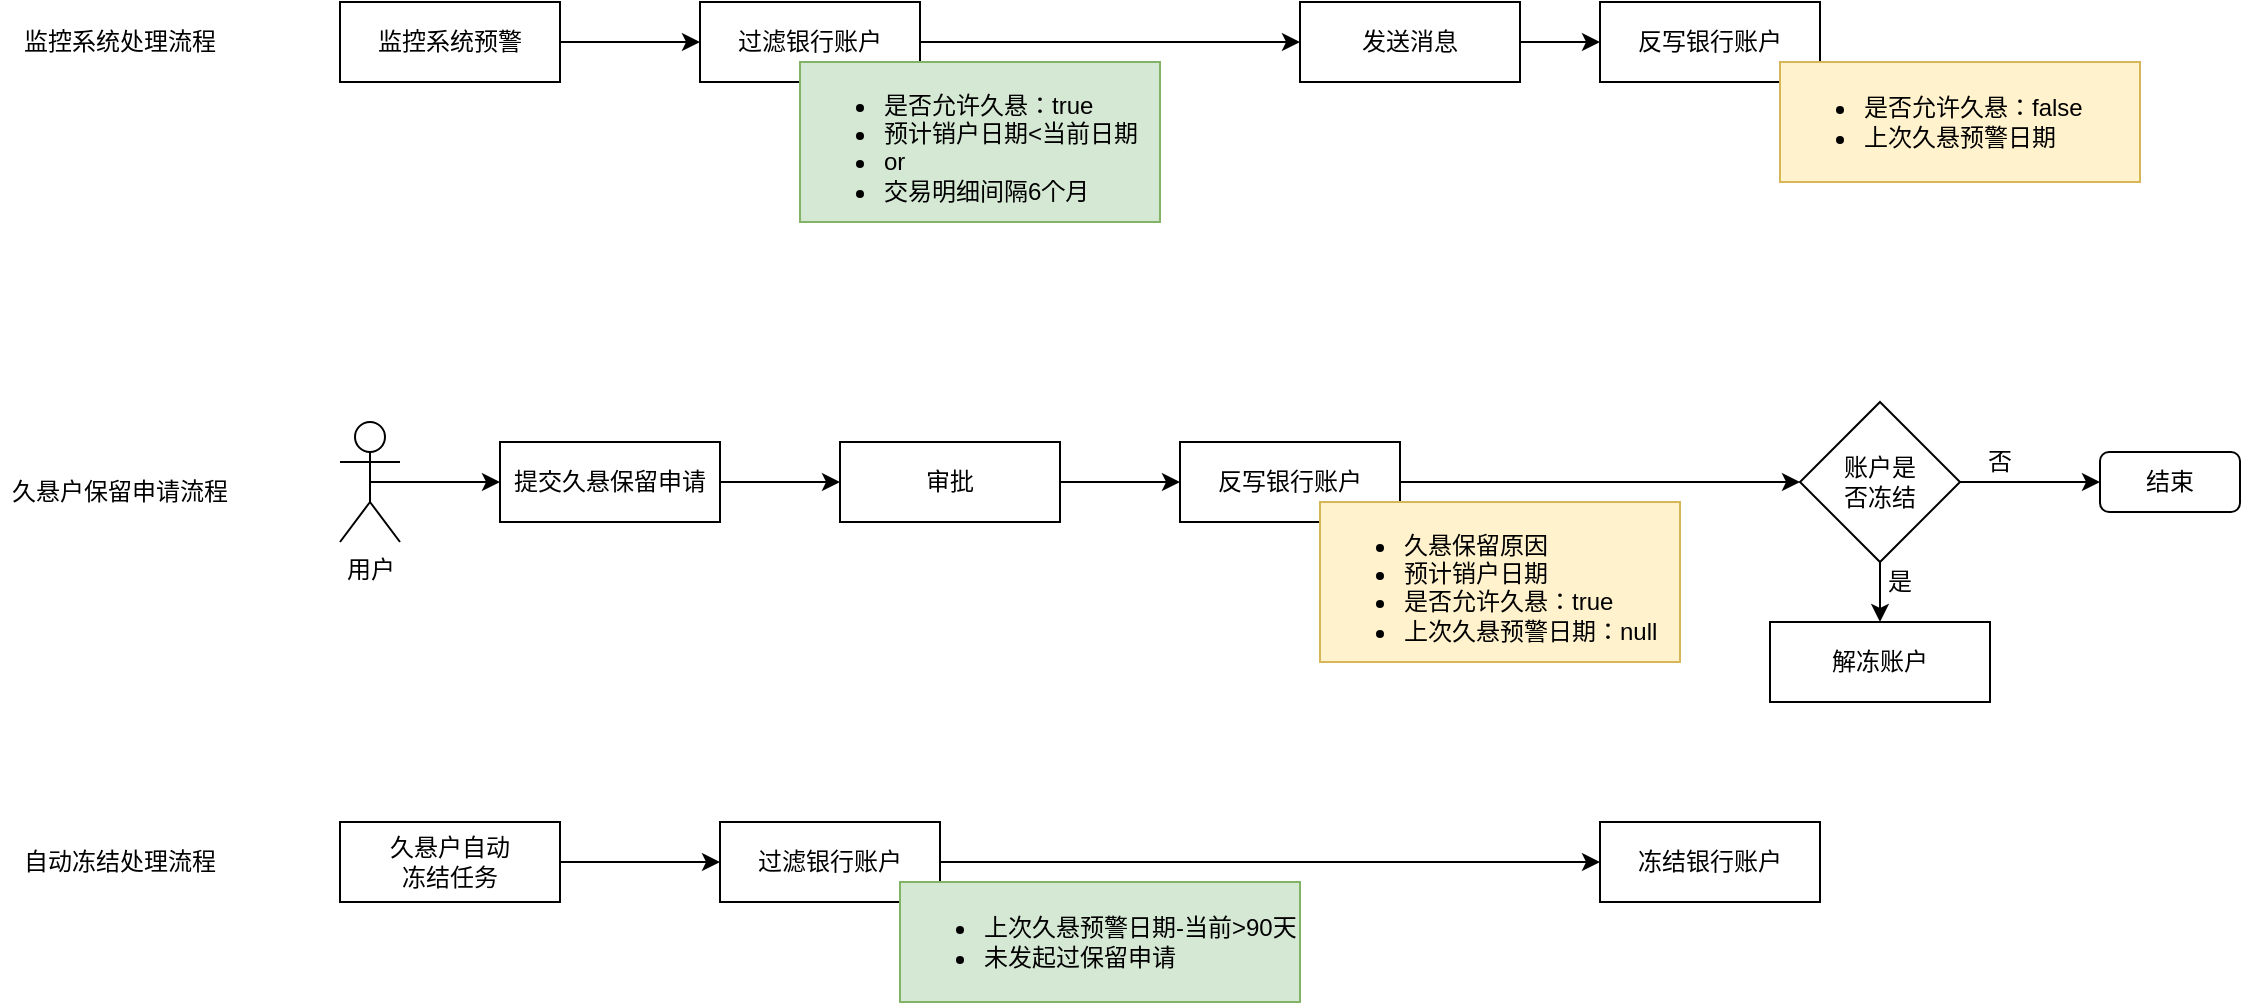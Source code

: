 <mxfile version="20.2.7" type="github">
  <diagram id="j-HlEmfjcot27JiB0SU6" name="第 1 页">
    <mxGraphModel dx="1128" dy="597" grid="1" gridSize="10" guides="1" tooltips="1" connect="1" arrows="1" fold="1" page="1" pageScale="1" pageWidth="1200" pageHeight="1600" math="0" shadow="0">
      <root>
        <mxCell id="0" />
        <mxCell id="1" parent="0" />
        <mxCell id="FO3pdwqt9bGEdR7zpiER-15" style="edgeStyle=orthogonalEdgeStyle;rounded=0;orthogonalLoop=1;jettySize=auto;html=1;" parent="1" source="FO3pdwqt9bGEdR7zpiER-2" target="FO3pdwqt9bGEdR7zpiER-16" edge="1">
          <mxGeometry relative="1" as="geometry">
            <mxPoint x="340" y="150" as="targetPoint" />
          </mxGeometry>
        </mxCell>
        <mxCell id="FO3pdwqt9bGEdR7zpiER-2" value="监控系统预警" style="rounded=0;whiteSpace=wrap;html=1;" parent="1" vertex="1">
          <mxGeometry x="190" y="130" width="110" height="40" as="geometry" />
        </mxCell>
        <mxCell id="FO3pdwqt9bGEdR7zpiER-4" value="反写银行账户" style="rounded=0;whiteSpace=wrap;html=1;" parent="1" vertex="1">
          <mxGeometry x="820" y="130" width="110" height="40" as="geometry" />
        </mxCell>
        <mxCell id="FO3pdwqt9bGEdR7zpiER-5" value="&lt;ul&gt;&lt;li&gt;&lt;span style=&quot;background-color: initial;&quot;&gt;是否允许久悬：false&lt;/span&gt;&lt;br&gt;&lt;/li&gt;&lt;li&gt;上次久悬预警日期&lt;/li&gt;&lt;/ul&gt;" style="text;html=1;whiteSpace=wrap;verticalAlign=middle;overflow=hidden;rounded=0;imageAspect=1;absoluteArcSize=0;noLabel=0;fillColor=#fff2cc;strokeColor=#d6b656;" parent="1" vertex="1">
          <mxGeometry x="910" y="160" width="180" height="60" as="geometry" />
        </mxCell>
        <mxCell id="FO3pdwqt9bGEdR7zpiER-8" style="edgeStyle=orthogonalEdgeStyle;rounded=0;orthogonalLoop=1;jettySize=auto;html=1;exitX=0.5;exitY=0.5;exitDx=0;exitDy=0;exitPerimeter=0;" parent="1" source="FO3pdwqt9bGEdR7zpiER-7" target="FO3pdwqt9bGEdR7zpiER-9" edge="1">
          <mxGeometry relative="1" as="geometry">
            <mxPoint x="370" y="370" as="targetPoint" />
            <Array as="points" />
          </mxGeometry>
        </mxCell>
        <mxCell id="FO3pdwqt9bGEdR7zpiER-7" value="用户" style="shape=umlActor;verticalLabelPosition=bottom;verticalAlign=top;html=1;outlineConnect=0;rounded=0;fillColor=none;" parent="1" vertex="1">
          <mxGeometry x="190" y="340" width="30" height="60" as="geometry" />
        </mxCell>
        <mxCell id="FO3pdwqt9bGEdR7zpiER-10" style="edgeStyle=orthogonalEdgeStyle;rounded=0;orthogonalLoop=1;jettySize=auto;html=1;" parent="1" source="FO3pdwqt9bGEdR7zpiER-9" target="FO3pdwqt9bGEdR7zpiER-11" edge="1">
          <mxGeometry relative="1" as="geometry">
            <mxPoint x="510" y="370.0" as="targetPoint" />
          </mxGeometry>
        </mxCell>
        <mxCell id="FO3pdwqt9bGEdR7zpiER-9" value="提交久悬保留申请" style="rounded=0;whiteSpace=wrap;html=1;" parent="1" vertex="1">
          <mxGeometry x="270" y="350" width="110" height="40" as="geometry" />
        </mxCell>
        <mxCell id="FO3pdwqt9bGEdR7zpiER-12" style="edgeStyle=orthogonalEdgeStyle;rounded=0;orthogonalLoop=1;jettySize=auto;html=1;entryX=0;entryY=0.5;entryDx=0;entryDy=0;" parent="1" source="FO3pdwqt9bGEdR7zpiER-11" target="FO3pdwqt9bGEdR7zpiER-13" edge="1">
          <mxGeometry relative="1" as="geometry">
            <mxPoint x="620" y="370.0" as="targetPoint" />
          </mxGeometry>
        </mxCell>
        <mxCell id="FO3pdwqt9bGEdR7zpiER-11" value="审批" style="rounded=0;whiteSpace=wrap;html=1;" parent="1" vertex="1">
          <mxGeometry x="440" y="350" width="110" height="40" as="geometry" />
        </mxCell>
        <mxCell id="FO3pdwqt9bGEdR7zpiER-27" style="edgeStyle=orthogonalEdgeStyle;rounded=0;orthogonalLoop=1;jettySize=auto;html=1;entryX=0;entryY=0.5;entryDx=0;entryDy=0;" parent="1" source="FO3pdwqt9bGEdR7zpiER-13" target="FO3pdwqt9bGEdR7zpiER-29" edge="1">
          <mxGeometry relative="1" as="geometry">
            <mxPoint x="920" y="370.0" as="targetPoint" />
          </mxGeometry>
        </mxCell>
        <mxCell id="FO3pdwqt9bGEdR7zpiER-13" value="反写银行账户" style="rounded=0;whiteSpace=wrap;html=1;" parent="1" vertex="1">
          <mxGeometry x="610" y="350" width="110" height="40" as="geometry" />
        </mxCell>
        <mxCell id="FO3pdwqt9bGEdR7zpiER-14" value="&lt;ul&gt;&lt;li&gt;久悬保留原因&lt;/li&gt;&lt;li&gt;预计销户日期&lt;/li&gt;&lt;li&gt;是否允许久悬：true&lt;/li&gt;&lt;li&gt;上次久悬预警日期：null&lt;/li&gt;&lt;/ul&gt;" style="text;html=1;whiteSpace=wrap;verticalAlign=middle;overflow=hidden;rounded=0;imageAspect=1;absoluteArcSize=0;noLabel=0;fillColor=#fff2cc;strokeColor=#d6b656;" parent="1" vertex="1">
          <mxGeometry x="680" y="380" width="180" height="80" as="geometry" />
        </mxCell>
        <mxCell id="FO3pdwqt9bGEdR7zpiER-18" style="edgeStyle=orthogonalEdgeStyle;rounded=0;orthogonalLoop=1;jettySize=auto;html=1;" parent="1" source="FO3pdwqt9bGEdR7zpiER-16" edge="1">
          <mxGeometry relative="1" as="geometry">
            <mxPoint x="670" y="150" as="targetPoint" />
          </mxGeometry>
        </mxCell>
        <mxCell id="FO3pdwqt9bGEdR7zpiER-16" value="过滤银行账户" style="rounded=0;whiteSpace=wrap;html=1;" parent="1" vertex="1">
          <mxGeometry x="370" y="130" width="110" height="40" as="geometry" />
        </mxCell>
        <mxCell id="FO3pdwqt9bGEdR7zpiER-17" value="&lt;ul&gt;&lt;li&gt;&lt;span style=&quot;background-color: initial;&quot;&gt;是否允许久悬：true&lt;/span&gt;&lt;br&gt;&lt;/li&gt;&lt;li&gt;预计销户日期&amp;lt;当前日期&lt;br&gt;&lt;/li&gt;&lt;li&gt;or&lt;/li&gt;&lt;li&gt;交易明细间隔6个月&lt;/li&gt;&lt;/ul&gt;" style="text;html=1;whiteSpace=wrap;verticalAlign=middle;overflow=hidden;rounded=0;imageAspect=1;absoluteArcSize=0;noLabel=0;fillColor=#d5e8d4;strokeColor=#82b366;" parent="1" vertex="1">
          <mxGeometry x="420" y="160" width="180" height="80" as="geometry" />
        </mxCell>
        <mxCell id="FO3pdwqt9bGEdR7zpiER-22" style="edgeStyle=orthogonalEdgeStyle;rounded=0;orthogonalLoop=1;jettySize=auto;html=1;" parent="1" source="FO3pdwqt9bGEdR7zpiER-21" edge="1">
          <mxGeometry relative="1" as="geometry">
            <mxPoint x="380" y="560.0" as="targetPoint" />
          </mxGeometry>
        </mxCell>
        <mxCell id="FO3pdwqt9bGEdR7zpiER-21" value="久悬户自动&lt;br&gt;冻结任务" style="rounded=0;whiteSpace=wrap;html=1;" parent="1" vertex="1">
          <mxGeometry x="190" y="540" width="110" height="40" as="geometry" />
        </mxCell>
        <mxCell id="FO3pdwqt9bGEdR7zpiER-25" style="edgeStyle=orthogonalEdgeStyle;rounded=0;orthogonalLoop=1;jettySize=auto;html=1;" parent="1" source="FO3pdwqt9bGEdR7zpiER-23" target="FO3pdwqt9bGEdR7zpiER-26" edge="1">
          <mxGeometry relative="1" as="geometry">
            <mxPoint x="810" y="560.0" as="targetPoint" />
          </mxGeometry>
        </mxCell>
        <mxCell id="FO3pdwqt9bGEdR7zpiER-23" value="过滤银行账户" style="rounded=0;whiteSpace=wrap;html=1;" parent="1" vertex="1">
          <mxGeometry x="380" y="540" width="110" height="40" as="geometry" />
        </mxCell>
        <mxCell id="FO3pdwqt9bGEdR7zpiER-24" value="&lt;ul&gt;&lt;li&gt;上次久悬预警日期-当前&amp;gt;90天&lt;/li&gt;&lt;li&gt;未发起过保留申请&lt;/li&gt;&lt;/ul&gt;" style="text;html=1;whiteSpace=wrap;verticalAlign=middle;overflow=hidden;rounded=0;imageAspect=1;absoluteArcSize=0;noLabel=0;fillColor=#d5e8d4;strokeColor=#82b366;" parent="1" vertex="1">
          <mxGeometry x="470" y="570" width="200" height="60" as="geometry" />
        </mxCell>
        <mxCell id="FO3pdwqt9bGEdR7zpiER-26" value="冻结银行账户" style="rounded=0;whiteSpace=wrap;html=1;" parent="1" vertex="1">
          <mxGeometry x="820" y="540" width="110" height="40" as="geometry" />
        </mxCell>
        <mxCell id="FO3pdwqt9bGEdR7zpiER-31" style="edgeStyle=orthogonalEdgeStyle;rounded=0;orthogonalLoop=1;jettySize=auto;html=1;entryX=0;entryY=0.5;entryDx=0;entryDy=0;" parent="1" source="FO3pdwqt9bGEdR7zpiER-29" target="FO3pdwqt9bGEdR7zpiER-36" edge="1">
          <mxGeometry relative="1" as="geometry">
            <mxPoint x="1050" y="370.0" as="targetPoint" />
          </mxGeometry>
        </mxCell>
        <mxCell id="FO3pdwqt9bGEdR7zpiER-33" style="edgeStyle=orthogonalEdgeStyle;rounded=0;orthogonalLoop=1;jettySize=auto;html=1;" parent="1" source="FO3pdwqt9bGEdR7zpiER-29" target="FO3pdwqt9bGEdR7zpiER-32" edge="1">
          <mxGeometry relative="1" as="geometry" />
        </mxCell>
        <mxCell id="FO3pdwqt9bGEdR7zpiER-29" value="账户是&lt;br&gt;否冻结" style="rhombus;whiteSpace=wrap;html=1;rounded=0;fillColor=none;" parent="1" vertex="1">
          <mxGeometry x="920" y="330" width="80" height="80" as="geometry" />
        </mxCell>
        <mxCell id="FO3pdwqt9bGEdR7zpiER-32" value="解冻账户" style="rounded=0;whiteSpace=wrap;html=1;" parent="1" vertex="1">
          <mxGeometry x="905" y="440" width="110" height="40" as="geometry" />
        </mxCell>
        <mxCell id="FO3pdwqt9bGEdR7zpiER-34" value="是" style="text;html=1;strokeColor=none;fillColor=none;align=center;verticalAlign=middle;whiteSpace=wrap;rounded=0;" parent="1" vertex="1">
          <mxGeometry x="950" y="410" width="40" height="20" as="geometry" />
        </mxCell>
        <mxCell id="FO3pdwqt9bGEdR7zpiER-35" value="否" style="text;html=1;strokeColor=none;fillColor=none;align=center;verticalAlign=middle;whiteSpace=wrap;rounded=0;" parent="1" vertex="1">
          <mxGeometry x="1000" y="350" width="40" height="20" as="geometry" />
        </mxCell>
        <mxCell id="FO3pdwqt9bGEdR7zpiER-36" value="结束" style="rounded=1;whiteSpace=wrap;html=1;fillColor=none;" parent="1" vertex="1">
          <mxGeometry x="1070" y="355" width="70" height="30" as="geometry" />
        </mxCell>
        <mxCell id="FO3pdwqt9bGEdR7zpiER-38" value="久悬户保留申请流程" style="text;html=1;strokeColor=none;fillColor=none;align=center;verticalAlign=middle;whiteSpace=wrap;rounded=0;" parent="1" vertex="1">
          <mxGeometry x="20" y="360" width="120" height="30" as="geometry" />
        </mxCell>
        <mxCell id="FO3pdwqt9bGEdR7zpiER-39" value="监控系统处理流程" style="text;html=1;strokeColor=none;fillColor=none;align=center;verticalAlign=middle;whiteSpace=wrap;rounded=0;" parent="1" vertex="1">
          <mxGeometry x="20" y="135" width="120" height="30" as="geometry" />
        </mxCell>
        <mxCell id="FO3pdwqt9bGEdR7zpiER-40" value="自动冻结处理流程" style="text;html=1;strokeColor=none;fillColor=none;align=center;verticalAlign=middle;whiteSpace=wrap;rounded=0;" parent="1" vertex="1">
          <mxGeometry x="20" y="545" width="120" height="30" as="geometry" />
        </mxCell>
        <mxCell id="e47o_0rbGWFAdw2N45oj-2" value="" style="edgeStyle=orthogonalEdgeStyle;rounded=0;orthogonalLoop=1;jettySize=auto;html=1;" parent="1" source="e47o_0rbGWFAdw2N45oj-1" target="FO3pdwqt9bGEdR7zpiER-4" edge="1">
          <mxGeometry relative="1" as="geometry" />
        </mxCell>
        <mxCell id="e47o_0rbGWFAdw2N45oj-1" value="发送消息" style="rounded=0;whiteSpace=wrap;html=1;" parent="1" vertex="1">
          <mxGeometry x="670" y="130" width="110" height="40" as="geometry" />
        </mxCell>
      </root>
    </mxGraphModel>
  </diagram>
</mxfile>
